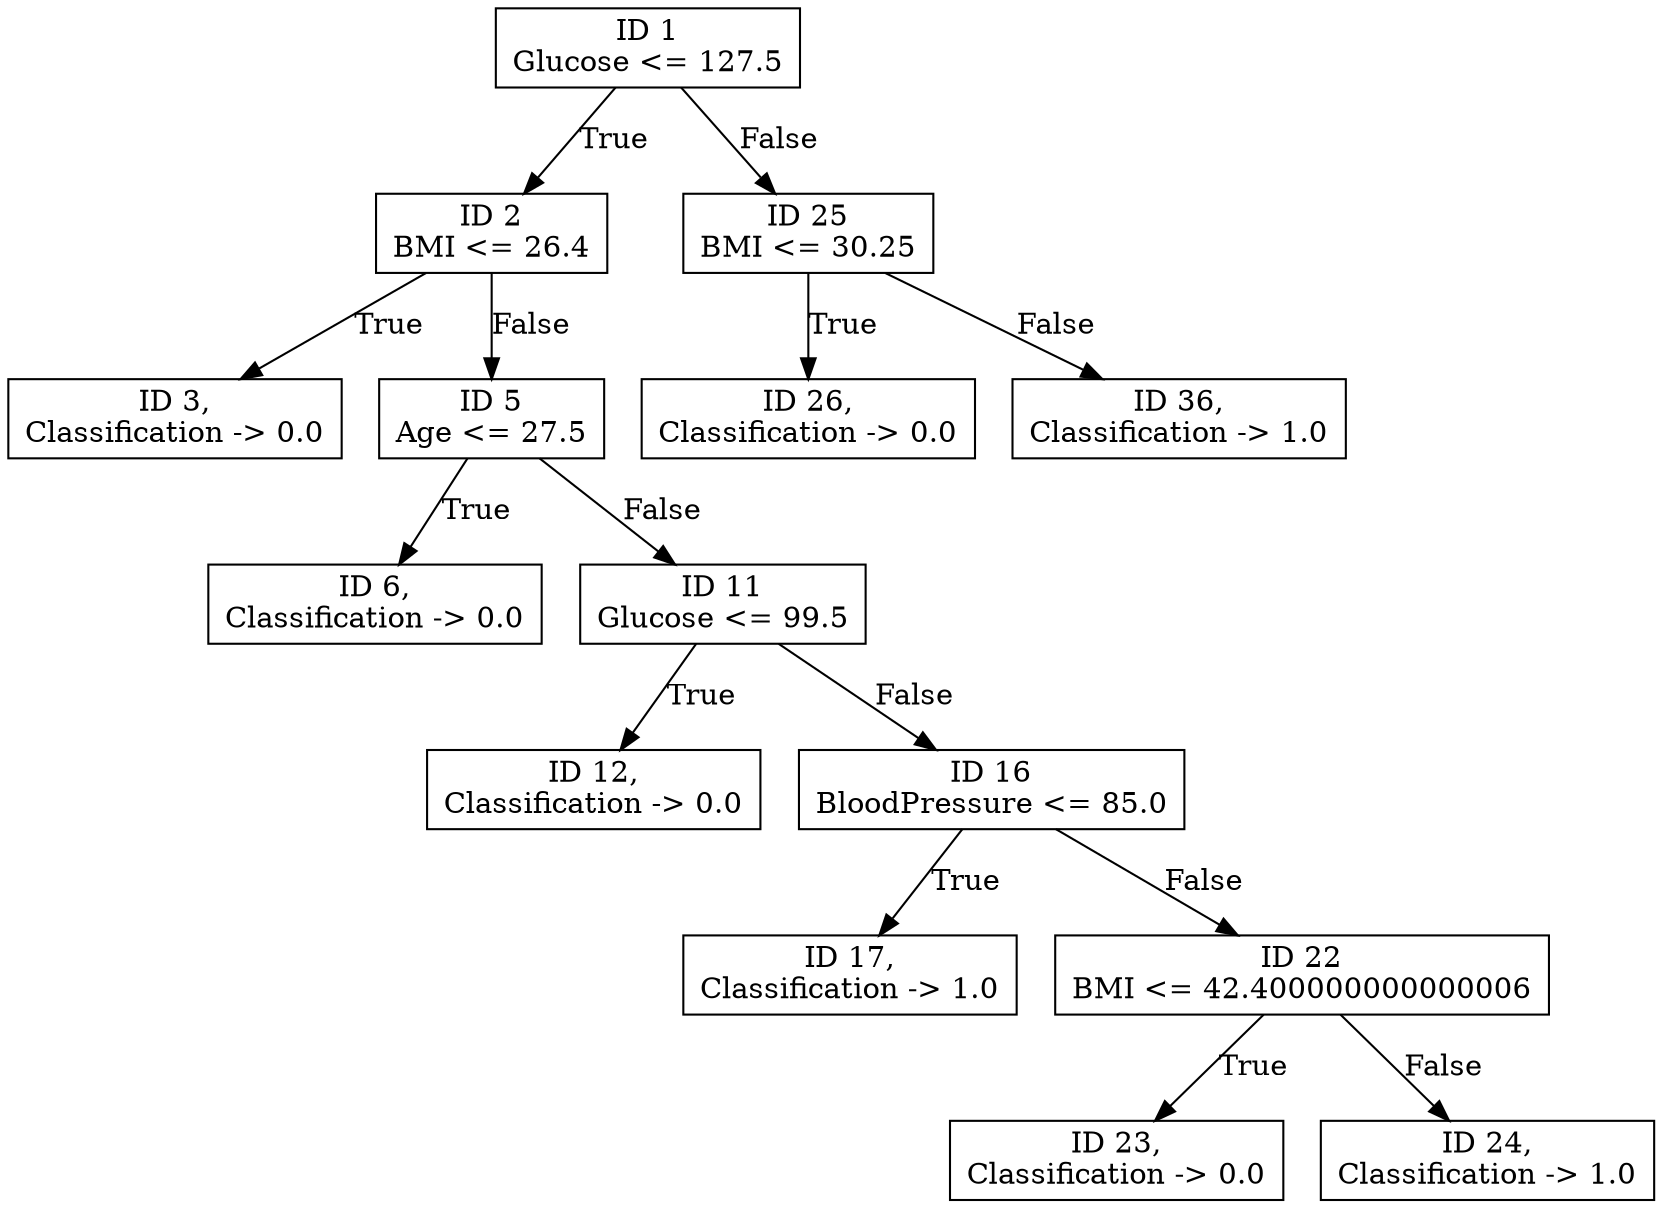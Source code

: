 digraph "Decision Tree" {
	node [shape=rectangle]
	"ID 1
Glucose <= 127.5
" -> "ID 2
BMI <= 26.4
" [label=True]
	"ID 1
Glucose <= 127.5
" -> "ID 25
BMI <= 30.25
" [label=False]
	"ID 2
BMI <= 26.4
" -> "ID 3,
Classification -> 0.0
" [label=True]
	"ID 2
BMI <= 26.4
" -> "ID 5
Age <= 27.5
" [label=False]
	"ID 25
BMI <= 30.25
" -> "ID 26,
Classification -> 0.0
" [label=True]
	"ID 25
BMI <= 30.25
" -> "ID 36,
Classification -> 1.0
" [label=False]
	"ID 5
Age <= 27.5
" -> "ID 6,
Classification -> 0.0
" [label=True]
	"ID 5
Age <= 27.5
" -> "ID 11
Glucose <= 99.5
" [label=False]
	"ID 11
Glucose <= 99.5
" -> "ID 12,
Classification -> 0.0
" [label=True]
	"ID 11
Glucose <= 99.5
" -> "ID 16
BloodPressure <= 85.0
" [label=False]
	"ID 16
BloodPressure <= 85.0
" -> "ID 17,
Classification -> 1.0
" [label=True]
	"ID 16
BloodPressure <= 85.0
" -> "ID 22
BMI <= 42.400000000000006
" [label=False]
	"ID 22
BMI <= 42.400000000000006
" -> "ID 23,
Classification -> 0.0
" [label=True]
	"ID 22
BMI <= 42.400000000000006
" -> "ID 24,
Classification -> 1.0
" [label=False]
}
